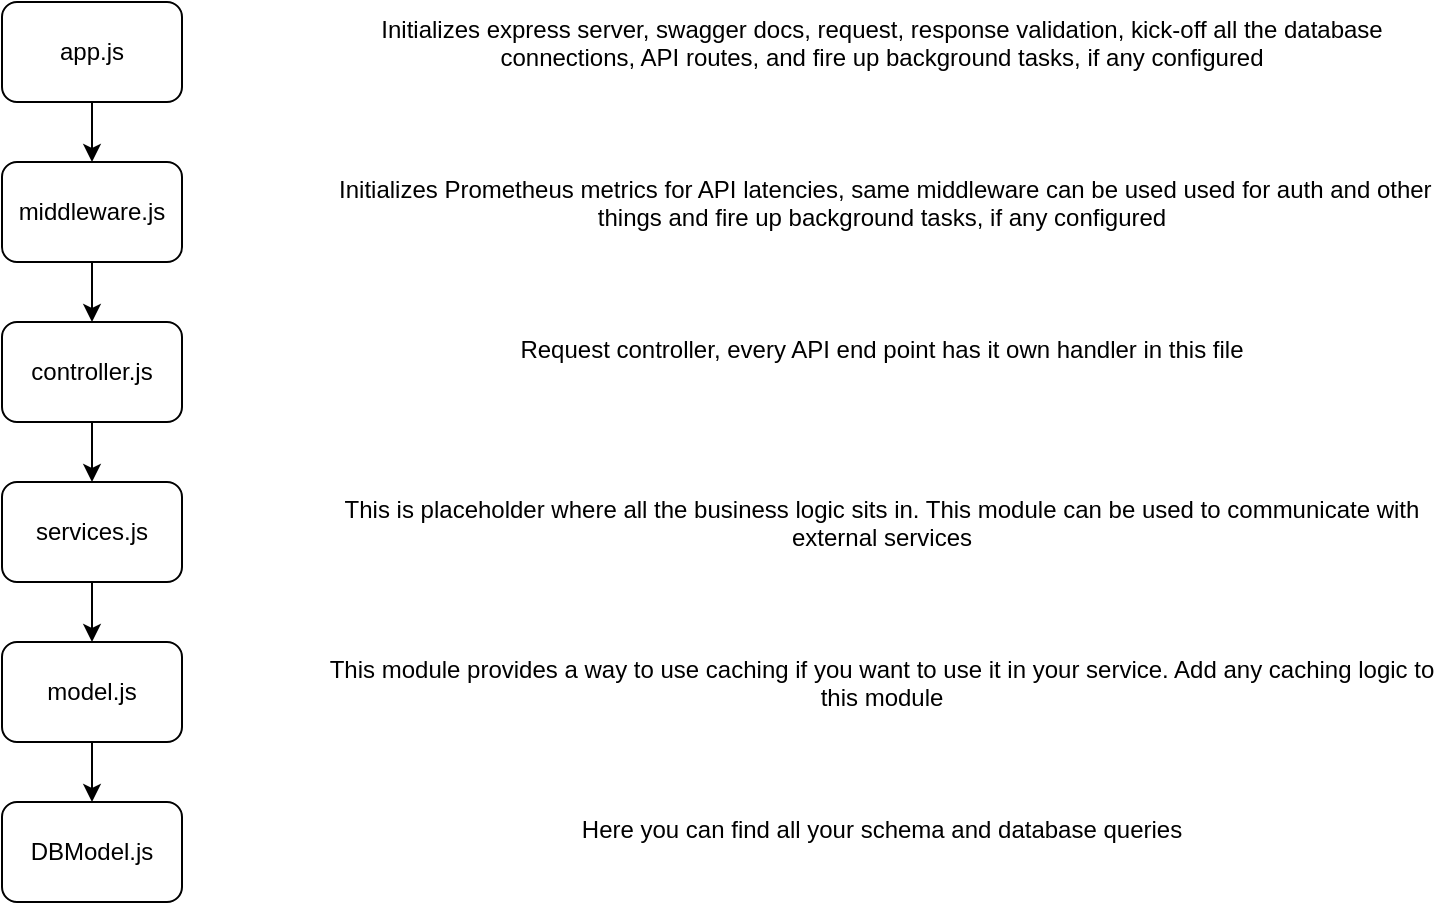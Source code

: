 <mxfile>
    <diagram id="ptuTOofyhcP_B6WzUHz2" name="Page-1">
        <mxGraphModel dx="1039" dy="410" grid="1" gridSize="10" guides="1" tooltips="1" connect="1" arrows="1" fold="1" page="1" pageScale="1" pageWidth="850" pageHeight="1100" math="0" shadow="0">
            <root>
                <mxCell id="0"/>
                <mxCell id="1" parent="0"/>
                <mxCell id="TKIbEgWIB_U1afzhrwWQ-10" style="edgeStyle=orthogonalEdgeStyle;rounded=0;orthogonalLoop=1;jettySize=auto;html=1;exitX=0.5;exitY=1;exitDx=0;exitDy=0;entryX=0.5;entryY=0;entryDx=0;entryDy=0;" parent="1" source="TKIbEgWIB_U1afzhrwWQ-2" target="TKIbEgWIB_U1afzhrwWQ-3" edge="1">
                    <mxGeometry relative="1" as="geometry"/>
                </mxCell>
                <mxCell id="TKIbEgWIB_U1afzhrwWQ-2" value="app.js" style="rounded=1;whiteSpace=wrap;html=1;" parent="1" vertex="1">
                    <mxGeometry x="110" y="40" width="90" height="50" as="geometry"/>
                </mxCell>
                <mxCell id="TKIbEgWIB_U1afzhrwWQ-11" style="edgeStyle=orthogonalEdgeStyle;rounded=0;orthogonalLoop=1;jettySize=auto;html=1;exitX=0.5;exitY=1;exitDx=0;exitDy=0;entryX=0.5;entryY=0;entryDx=0;entryDy=0;" parent="1" source="TKIbEgWIB_U1afzhrwWQ-3" target="TKIbEgWIB_U1afzhrwWQ-4" edge="1">
                    <mxGeometry relative="1" as="geometry"/>
                </mxCell>
                <mxCell id="TKIbEgWIB_U1afzhrwWQ-3" value="middleware.js" style="rounded=1;whiteSpace=wrap;html=1;" parent="1" vertex="1">
                    <mxGeometry x="110" y="120" width="90" height="50" as="geometry"/>
                </mxCell>
                <mxCell id="TKIbEgWIB_U1afzhrwWQ-12" style="edgeStyle=orthogonalEdgeStyle;rounded=0;orthogonalLoop=1;jettySize=auto;html=1;exitX=0.5;exitY=1;exitDx=0;exitDy=0;entryX=0.5;entryY=0;entryDx=0;entryDy=0;" parent="1" source="TKIbEgWIB_U1afzhrwWQ-4" target="TKIbEgWIB_U1afzhrwWQ-6" edge="1">
                    <mxGeometry relative="1" as="geometry"/>
                </mxCell>
                <mxCell id="TKIbEgWIB_U1afzhrwWQ-4" value="controller.js" style="rounded=1;whiteSpace=wrap;html=1;" parent="1" vertex="1">
                    <mxGeometry x="110" y="200" width="90" height="50" as="geometry"/>
                </mxCell>
                <mxCell id="TKIbEgWIB_U1afzhrwWQ-13" style="edgeStyle=orthogonalEdgeStyle;rounded=0;orthogonalLoop=1;jettySize=auto;html=1;exitX=0.5;exitY=1;exitDx=0;exitDy=0;entryX=0.5;entryY=0;entryDx=0;entryDy=0;" parent="1" source="TKIbEgWIB_U1afzhrwWQ-6" target="TKIbEgWIB_U1afzhrwWQ-7" edge="1">
                    <mxGeometry relative="1" as="geometry"/>
                </mxCell>
                <mxCell id="TKIbEgWIB_U1afzhrwWQ-6" value="services.js" style="rounded=1;whiteSpace=wrap;html=1;" parent="1" vertex="1">
                    <mxGeometry x="110" y="280" width="90" height="50" as="geometry"/>
                </mxCell>
                <mxCell id="TKIbEgWIB_U1afzhrwWQ-14" style="edgeStyle=orthogonalEdgeStyle;rounded=0;orthogonalLoop=1;jettySize=auto;html=1;exitX=0.5;exitY=1;exitDx=0;exitDy=0;entryX=0.5;entryY=0;entryDx=0;entryDy=0;" parent="1" source="TKIbEgWIB_U1afzhrwWQ-7" target="TKIbEgWIB_U1afzhrwWQ-8" edge="1">
                    <mxGeometry relative="1" as="geometry"/>
                </mxCell>
                <mxCell id="TKIbEgWIB_U1afzhrwWQ-7" value="model.js" style="rounded=1;whiteSpace=wrap;html=1;" parent="1" vertex="1">
                    <mxGeometry x="110" y="360" width="90" height="50" as="geometry"/>
                </mxCell>
                <mxCell id="TKIbEgWIB_U1afzhrwWQ-8" value="DBModel.js" style="rounded=1;whiteSpace=wrap;html=1;" parent="1" vertex="1">
                    <mxGeometry x="110" y="440" width="90" height="50" as="geometry"/>
                </mxCell>
                <mxCell id="TKIbEgWIB_U1afzhrwWQ-18" value="&amp;nbsp;Initializes Prometheus metrics for API latencies, same middleware can be used used for auth and other things and fire up background tasks, if any configured" style="text;whiteSpace=wrap;html=1;align=center;fillColor=default;" parent="1" vertex="1">
                    <mxGeometry x="270" y="120" width="560" height="50" as="geometry"/>
                </mxCell>
                <mxCell id="TKIbEgWIB_U1afzhrwWQ-20" value="&lt;span style=&quot;text-align: left;&quot;&gt;Initializes express server, swagger docs, request, response validation, kick-off all the database connections, API routes, and fire up background tasks, if any configured&lt;/span&gt;" style="text;whiteSpace=wrap;html=1;align=center;fillColor=default;" parent="1" vertex="1">
                    <mxGeometry x="270" y="40" width="560" height="50" as="geometry"/>
                </mxCell>
                <mxCell id="TKIbEgWIB_U1afzhrwWQ-21" value="Request controller, every API end point has it own handler in this file" style="text;whiteSpace=wrap;html=1;align=center;fillColor=default;" parent="1" vertex="1">
                    <mxGeometry x="270" y="200" width="560" height="50" as="geometry"/>
                </mxCell>
                <mxCell id="TKIbEgWIB_U1afzhrwWQ-23" value="This is placeholder where all the business logic sits in. This module can be used to communicate with external services" style="text;whiteSpace=wrap;html=1;align=center;fillColor=default;" parent="1" vertex="1">
                    <mxGeometry x="270" y="280" width="560" height="50" as="geometry"/>
                </mxCell>
                <mxCell id="TKIbEgWIB_U1afzhrwWQ-24" value="This module provides a way to use caching if you want to use it in your service. Add any caching logic to this module" style="text;whiteSpace=wrap;html=1;align=center;fillColor=default;" parent="1" vertex="1">
                    <mxGeometry x="270" y="360" width="560" height="50" as="geometry"/>
                </mxCell>
                <mxCell id="TKIbEgWIB_U1afzhrwWQ-26" value="Here you can find all your schema and database queries" style="text;whiteSpace=wrap;html=1;align=center;fillColor=default;" parent="1" vertex="1">
                    <mxGeometry x="270" y="440" width="560" height="50" as="geometry"/>
                </mxCell>
            </root>
        </mxGraphModel>
    </diagram>
</mxfile>